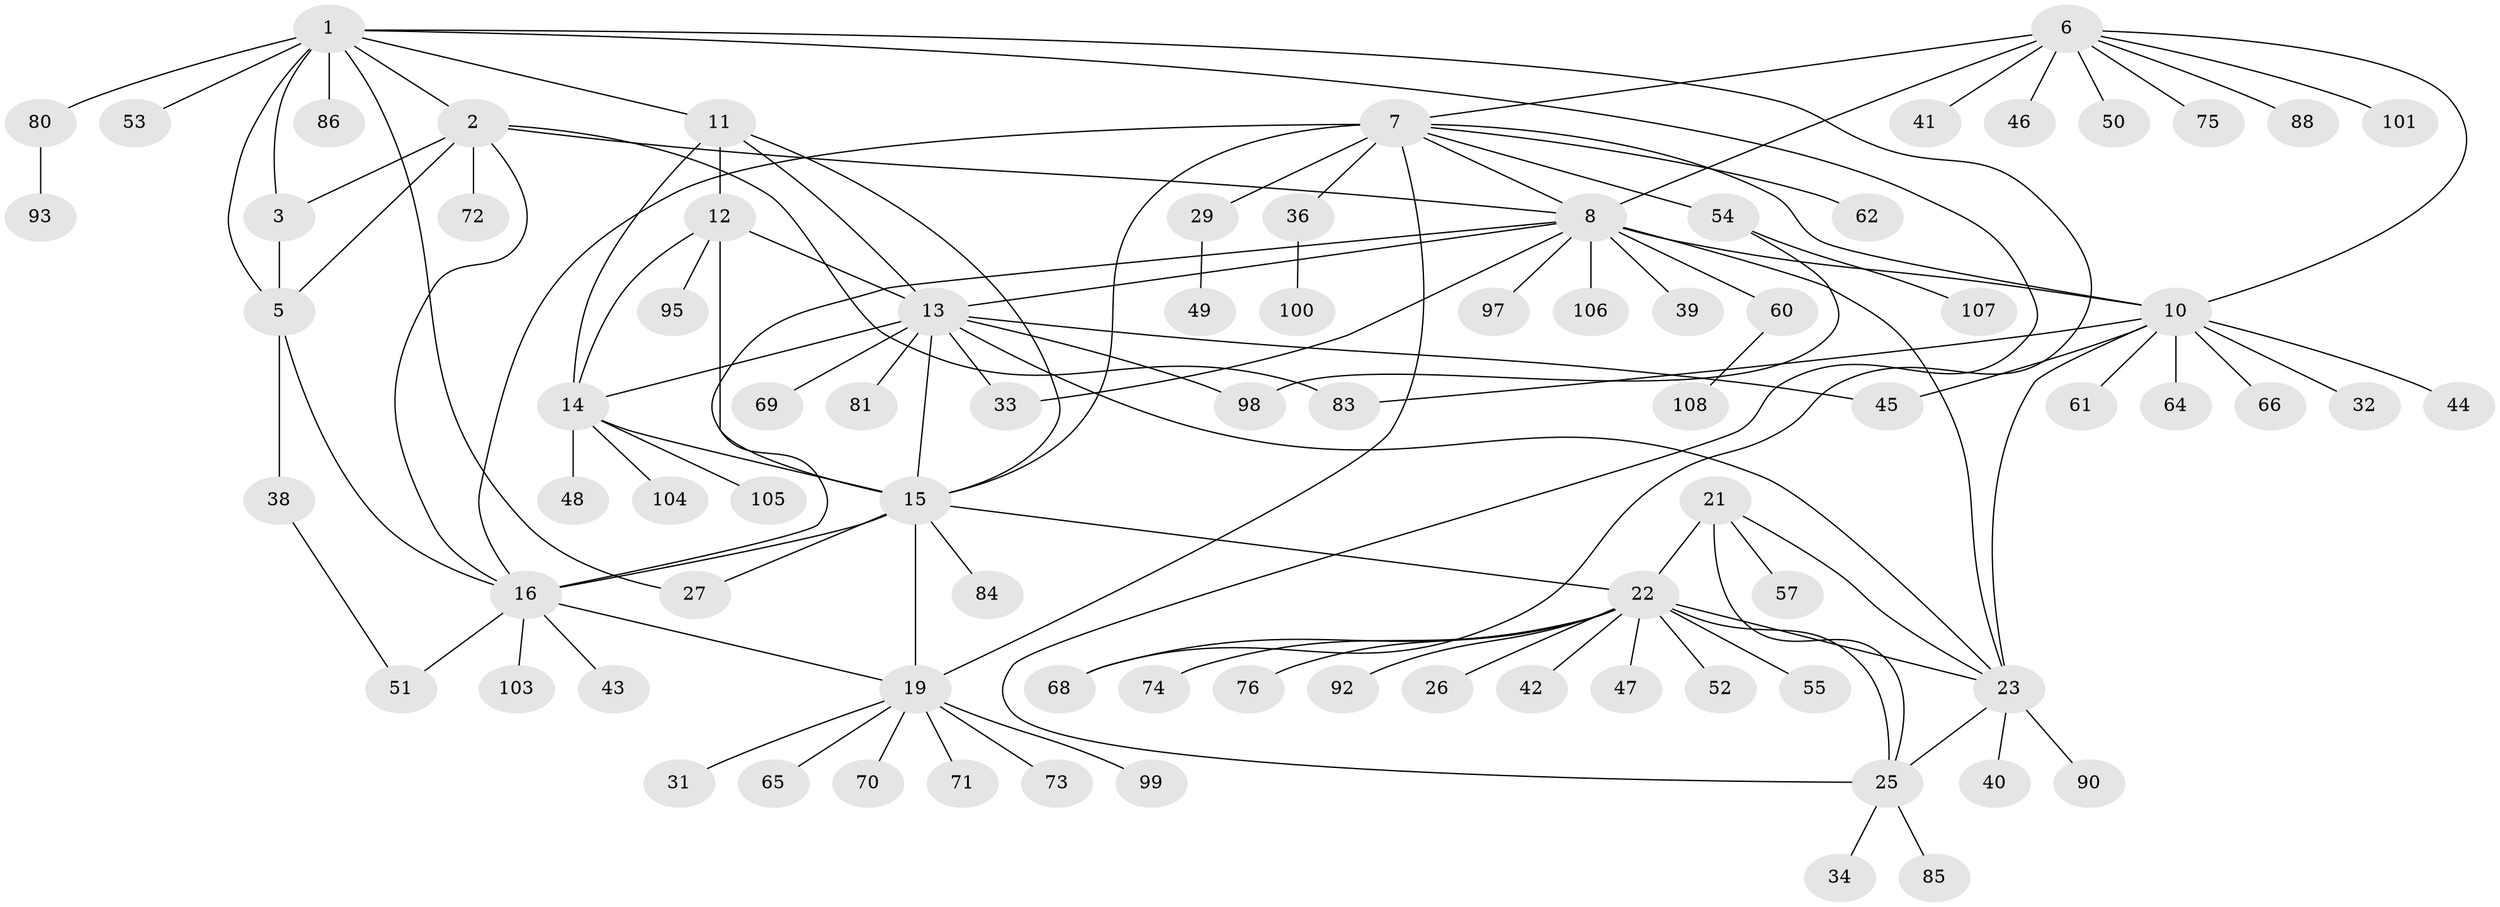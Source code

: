 // original degree distribution, {6: 0.03636363636363636, 9: 0.03636363636363636, 5: 0.05454545454545454, 7: 0.01818181818181818, 13: 0.01818181818181818, 12: 0.00909090909090909, 11: 0.00909090909090909, 8: 0.02727272727272727, 10: 0.01818181818181818, 1: 0.5363636363636364, 2: 0.21818181818181817, 3: 0.01818181818181818}
// Generated by graph-tools (version 1.1) at 2025/42/03/06/25 10:42:13]
// undirected, 83 vertices, 116 edges
graph export_dot {
graph [start="1"]
  node [color=gray90,style=filled];
  1 [super="+4"];
  2 [super="+94"];
  3 [super="+78"];
  5 [super="+59"];
  6 [super="+9"];
  7 [super="+18"];
  8 [super="+35"];
  10 [super="+109"];
  11;
  12 [super="+56"];
  13 [super="+58"];
  14 [super="+77"];
  15 [super="+17"];
  16 [super="+28"];
  19 [super="+20"];
  21;
  22 [super="+24"];
  23 [super="+30"];
  25 [super="+63"];
  26;
  27;
  29 [super="+37"];
  31;
  32;
  33;
  34;
  36;
  38 [super="+96"];
  39;
  40;
  41;
  42 [super="+110"];
  43;
  44;
  45;
  46 [super="+82"];
  47;
  48;
  49 [super="+67"];
  50;
  51;
  52 [super="+91"];
  53;
  54;
  55;
  57 [super="+89"];
  60;
  61;
  62 [super="+87"];
  64;
  65;
  66;
  68;
  69;
  70;
  71;
  72;
  73;
  74;
  75 [super="+79"];
  76;
  80;
  81;
  83;
  84;
  85;
  86;
  88;
  90;
  92;
  93;
  95 [super="+102"];
  97;
  98;
  99;
  100;
  101;
  103;
  104;
  105;
  106;
  107;
  108;
  1 -- 2 [weight=2];
  1 -- 3 [weight=2];
  1 -- 5 [weight=2];
  1 -- 11;
  1 -- 80;
  1 -- 68;
  1 -- 53;
  1 -- 86;
  1 -- 25;
  1 -- 27;
  2 -- 3;
  2 -- 5;
  2 -- 8;
  2 -- 16;
  2 -- 72;
  2 -- 83;
  3 -- 5;
  5 -- 38;
  5 -- 16;
  6 -- 7 [weight=2];
  6 -- 8 [weight=2];
  6 -- 10 [weight=2];
  6 -- 41;
  6 -- 101;
  6 -- 75;
  6 -- 46;
  6 -- 50;
  6 -- 88;
  7 -- 8;
  7 -- 10;
  7 -- 29;
  7 -- 36;
  7 -- 16;
  7 -- 19 [weight=2];
  7 -- 54;
  7 -- 62;
  7 -- 15;
  8 -- 10;
  8 -- 13;
  8 -- 23;
  8 -- 33;
  8 -- 39;
  8 -- 60;
  8 -- 97;
  8 -- 106;
  8 -- 16;
  10 -- 32;
  10 -- 44;
  10 -- 45;
  10 -- 61;
  10 -- 64;
  10 -- 66;
  10 -- 83;
  10 -- 23;
  11 -- 12;
  11 -- 13;
  11 -- 14;
  11 -- 15;
  12 -- 13;
  12 -- 14;
  12 -- 15;
  12 -- 95;
  13 -- 14;
  13 -- 15;
  13 -- 23;
  13 -- 33;
  13 -- 45;
  13 -- 81;
  13 -- 98;
  13 -- 69;
  14 -- 15;
  14 -- 48;
  14 -- 104;
  14 -- 105;
  15 -- 27;
  15 -- 84;
  15 -- 16;
  15 -- 19 [weight=2];
  15 -- 22;
  16 -- 19 [weight=2];
  16 -- 43;
  16 -- 51;
  16 -- 103;
  19 -- 31;
  19 -- 65;
  19 -- 70;
  19 -- 71;
  19 -- 99;
  19 -- 73;
  21 -- 22 [weight=2];
  21 -- 23;
  21 -- 25;
  21 -- 57;
  22 -- 23 [weight=2];
  22 -- 25 [weight=2];
  22 -- 47;
  22 -- 68;
  22 -- 42;
  22 -- 74;
  22 -- 76;
  22 -- 52;
  22 -- 55;
  22 -- 26;
  22 -- 92;
  23 -- 25;
  23 -- 40;
  23 -- 90;
  25 -- 34;
  25 -- 85;
  29 -- 49;
  36 -- 100;
  38 -- 51;
  54 -- 98;
  54 -- 107;
  60 -- 108;
  80 -- 93;
}
